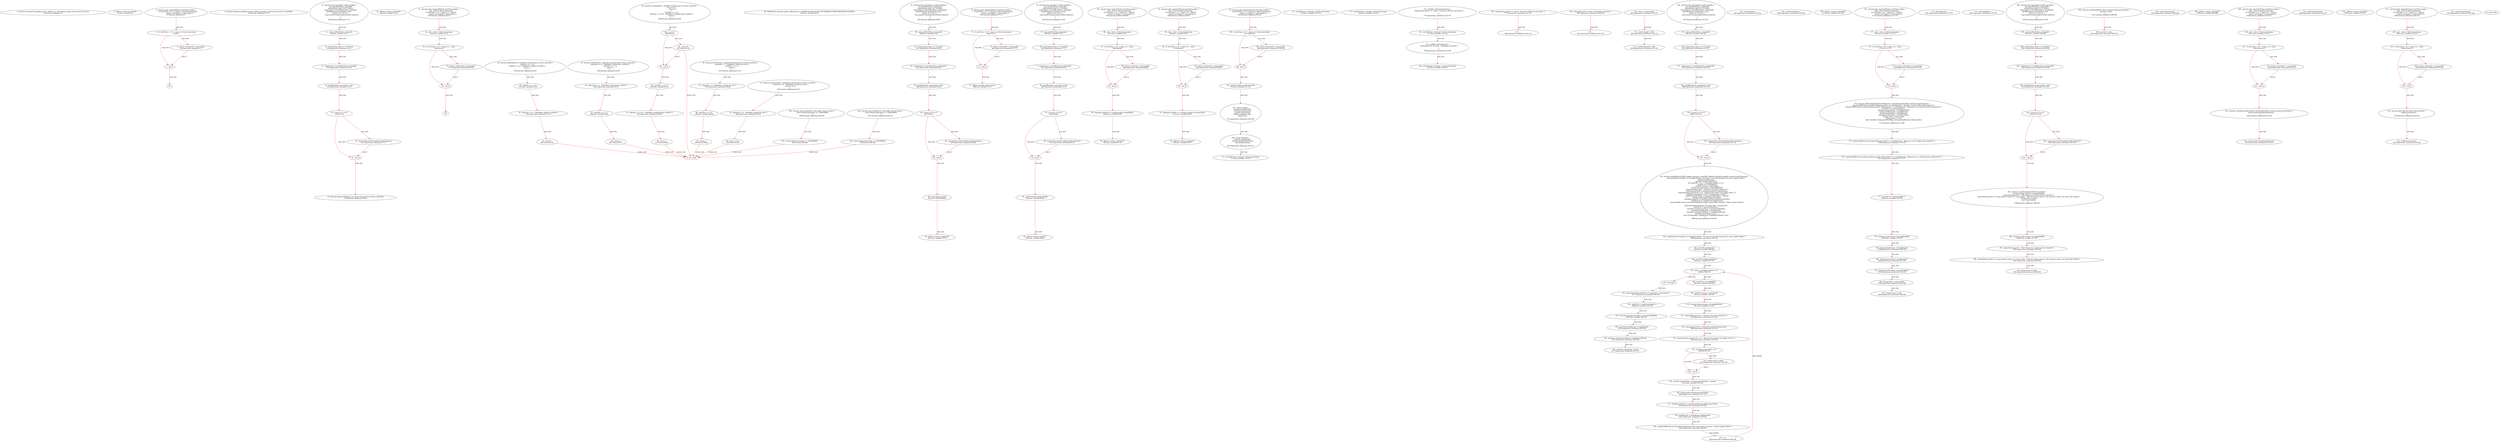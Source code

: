 digraph  {
13 [label="2_ function transferFrom(address from, address to, uint tokens) public returns (bool success);\n13-function_definition-3-3", method="transferFrom(address from,address to,uint tokens)", type_label=function_definition];
33 [label="3_ address winner_tmstmp30;\n33-new_variable-4-4", method="", type_label=new_variable];
37 [label="4_ function play_tmstmp30(uint startTime) public {\n	if (startTime + (5 * 1 days) == block.timestamp){\n		winner_tmstmp30 = msg.sender;}}\n37-function_definition-5-7", method="play_tmstmp30(uint startTime)", type_label=function_definition];
45 [label="5_ if_startTime + (5 * 1 days) == block.timestamp\n45-if-6-7", method="play_tmstmp30(uint startTime)", type_label=if];
1582 [label="5_ end_if", method="play_tmstmp30(uint startTime)", type_label=end_if];
58 [label="6_ winner_tmstmp30 = msg.sender;\n58-expression_statement-7-7", method="play_tmstmp30(uint startTime)", type_label=expression_statement];
67 [label="9_ function allowance(address owner, address spender) external view returns (uint256);\n67-function_definition-10-10", method="allowance(address owner,address spender)", type_label=function_definition];
83 [label="10_ function bug_tmstmp8 () public payable {\n	uint pastBlockTime_tmstmp8;  \n	require(msg.value == 10 ether);  \n        require(now != pastBlockTime_tmstmp8);  \n        pastBlockTime_tmstmp8 = now;        \n        if(now % 15 == 0) {  \n            msg.sender.transfer(address(this).balance);\n        }\n    }\n83-function_definition-11-19", method="bug_tmstmp8()", type_label=function_definition];
88 [label="11_ uint pastBlockTime_tmstmp8;\n88-new_variable-12-12", method="bug_tmstmp8()", type_label=new_variable];
93 [label="12_ require(msg.value == 10 ether);\n93-expression_statement-13-13", method="bug_tmstmp8()", type_label=expression_statement];
103 [label="13_ require(now != pastBlockTime_tmstmp8);\n103-expression_statement-14-14", method="bug_tmstmp8()", type_label=expression_statement];
110 [label="14_ pastBlockTime_tmstmp8 = now;\n110-expression_statement-15-15", method="bug_tmstmp8()", type_label=expression_statement];
114 [label="15_ if_now % 15 == 0\n114-if-16-18", method="bug_tmstmp8()", type_label=if];
1651 [label="15_ end_if", method="bug_tmstmp8()", type_label=end_if];
121 [label="16_ msg.sender.transfer(address(this).balance);\n121-expression_statement-17-17", method="bug_tmstmp8()", type_label=expression_statement];
134 [label="19_ function balanceOf(address account) external view returns (uint256);\n134-function_definition-20-20", method="balanceOf(address account)", type_label=function_definition];
146 [label="20_ address winner_tmstmp39;\n146-new_variable-21-21", method="", type_label=new_variable];
150 [label="21_ function play_tmstmp39(uint startTime) public {\n	uint _vtime = block.timestamp;\n	if (startTime + (5 * 1 days) == _vtime){\n		winner_tmstmp39 = msg.sender;}}\n150-function_definition-22-25", method="play_tmstmp39(uint startTime)", type_label=function_definition];
158 [label="22_ uint _vtime = block.timestamp;\n158-new_variable-23-23", method="play_tmstmp39(uint startTime)", type_label=new_variable];
166 [label="23_ if_startTime + (5 * 1 days) == _vtime\n166-if-24-25", method="play_tmstmp39(uint startTime)", type_label=if];
1703 [label="23_ end_if", method="play_tmstmp39(uint startTime)", type_label=end_if];
177 [label="24_ winner_tmstmp39 = msg.sender;\n177-expression_statement-25-25", method="play_tmstmp39(uint startTime)", type_label=expression_statement];
195 [label="28_ function add(uint256 a, uint256 b) internal pure returns (uint256) {\n        uint256 c = a + b;\n        require(c >= a, \"SafeMath: addition overflow\");\n        return c;\n    }\n195-function_definition-29-33", method="add(uint256 a,uint256 b)", type_label=function_definition];
212 [label="29_ uint256 c = a + b;\n212-new_variable-30-30", method="add(uint256 a,uint256 b)", type_label=new_variable];
220 [label="30_ require(c >= a, \"SafeMath: addition overflow\");\n220-expression_statement-31-31", method="add(uint256 a,uint256 b)", type_label=expression_statement];
230 [label="31_ return c;\n230-return-32-32", method="add(uint256 a,uint256 b)", type_label=return];
232 [label="33_ function sub(uint256 a, uint256 b) internal pure returns (uint256) {\n        require(b <= a, \"SafeMath: subtraction overflow\");\n        uint256 c = a - b;\n        return c;\n    }\n232-function_definition-34-38", method="sub(uint256 a,uint256 b)", type_label=function_definition];
249 [label="34_ require(b <= a, \"SafeMath: subtraction overflow\");\n249-expression_statement-35-35", method="sub(uint256 a,uint256 b)", type_label=expression_statement];
259 [label="35_ uint256 c = a - b;\n259-new_variable-36-36", method="sub(uint256 a,uint256 b)", type_label=new_variable];
267 [label="36_ return c;\n267-return-37-37", method="sub(uint256 a,uint256 b)", type_label=return];
269 [label="38_ function mul(uint256 a, uint256 b) internal pure returns (uint256) {\n        if (a == 0) {\n            return 0;\n        }\n        uint256 c = a * b;\n        require(c / a == b, \"SafeMath: multiplication overflow\");\n        return c;\n    }\n269-function_definition-39-46", method="mul(uint256 a,uint256 b)", type_label=function_definition];
286 [label="39_ if_a == 0\n286-if-40-42", method="mul(uint256 a,uint256 b)", type_label=if];
1823 [label="39_ end_if", method="mul(uint256 a,uint256 b)", type_label=end_if];
291 [label="40_ return 0;\n291-return-41-41", method="mul(uint256 a,uint256 b)", type_label=return];
293 [label="42_ uint256 c = a * b;\n293-new_variable-43-43", method="mul(uint256 a,uint256 b)", type_label=new_variable];
301 [label="43_ require(c / a == b, \"SafeMath: multiplication overflow\");\n301-expression_statement-44-44", method="mul(uint256 a,uint256 b)", type_label=expression_statement];
313 [label="44_ return c;\n313-return-45-45", method="mul(uint256 a,uint256 b)", type_label=return];
315 [label="46_ function div(uint256 a, uint256 b) internal pure returns (uint256) {\n        require(b > 0, \"SafeMath: division by zero\");\n        uint256 c = a / b;\n        return c;\n    }\n315-function_definition-47-51", method="div(uint256 a,uint256 b)", type_label=function_definition];
332 [label="47_ require(b > 0, \"SafeMath: division by zero\");\n332-expression_statement-48-48", method="div(uint256 a,uint256 b)", type_label=expression_statement];
342 [label="48_ uint256 c = a / b;\n342-new_variable-49-49", method="div(uint256 a,uint256 b)", type_label=new_variable];
350 [label="49_ return c;\n350-return-50-50", method="div(uint256 a,uint256 b)", type_label=return];
352 [label="51_ function mod(uint256 a, uint256 b) internal pure returns (uint256) {\n        require(b != 0, \"SafeMath: modulo by zero\");\n        return a % b;\n    }\n352-function_definition-52-55", method="mod(uint256 a,uint256 b)", type_label=function_definition];
369 [label="52_ require(b != 0, \"SafeMath: modulo by zero\");\n369-expression_statement-53-53", method="mod(uint256 a,uint256 b)", type_label=expression_statement];
379 [label="53_ return a % b;\n379-return-54-54", method="mod(uint256 a,uint256 b)", type_label=return];
391 [label="58_ RaffleToken constant public raffleContract = RaffleToken(0x0C8cDC16973E88FAb31DD0FCB844DdF0e1056dE2);\n391-new_variable-59-59", method="", type_label=new_variable];
401 [label="59_ function bug_tmstmp32 () public payable {\n	uint pastBlockTime_tmstmp32;  \n	require(msg.value == 10 ether);  \n        require(now != pastBlockTime_tmstmp32);  \n        pastBlockTime_tmstmp32 = now;        \n        if(now % 15 == 0) {  \n            msg.sender.transfer(address(this).balance);\n        }\n    }\n401-function_definition-60-68", method="bug_tmstmp32()", type_label=function_definition];
406 [label="60_ uint pastBlockTime_tmstmp32;\n406-new_variable-61-61", method="bug_tmstmp32()", type_label=new_variable];
411 [label="61_ require(msg.value == 10 ether);\n411-expression_statement-62-62", method="bug_tmstmp32()", type_label=expression_statement];
421 [label="62_ require(now != pastBlockTime_tmstmp32);\n421-expression_statement-63-63", method="bug_tmstmp32()", type_label=expression_statement];
428 [label="63_ pastBlockTime_tmstmp32 = now;\n428-expression_statement-64-64", method="bug_tmstmp32()", type_label=expression_statement];
432 [label="64_ if_now % 15 == 0\n432-if-65-67", method="bug_tmstmp32()", type_label=if];
1969 [label="64_ end_if", method="bug_tmstmp32()", type_label=end_if];
439 [label="65_ msg.sender.transfer(address(this).balance);\n439-expression_statement-66-66", method="bug_tmstmp32()", type_label=expression_statement];
452 [label="68_ bool public paused;\n452-new_variable-69-69", method="", type_label=new_variable];
457 [label="69_ address winner_tmstmp38;\n457-new_variable-70-70", method="", type_label=new_variable];
461 [label="70_ function play_tmstmp38(uint startTime) public {\n	if (startTime + (5 * 1 days) == block.timestamp){\n		winner_tmstmp38 = msg.sender;}}\n461-function_definition-71-73", method="play_tmstmp38(uint startTime)", type_label=function_definition];
469 [label="71_ if_startTime + (5 * 1 days) == block.timestamp\n469-if-72-73", method="play_tmstmp38(uint startTime)", type_label=if];
2006 [label="71_ end_if", method="play_tmstmp38(uint startTime)", type_label=end_if];
482 [label="72_ winner_tmstmp38 = msg.sender;\n482-expression_statement-73-73", method="play_tmstmp38(uint startTime)", type_label=expression_statement];
488 [label="73_ address payable public owner;\n488-new_variable-74-74", method="", type_label=new_variable];
493 [label="74_ function bug_tmstmp4 () public payable {\n	uint pastBlockTime_tmstmp4;  \n	require(msg.value == 10 ether);  \n        require(now != pastBlockTime_tmstmp4);  \n        pastBlockTime_tmstmp4 = now;        \n        if(now % 15 == 0) {  \n            msg.sender.transfer(address(this).balance);\n        }\n    }\n493-function_definition-75-83", method="bug_tmstmp4()", type_label=function_definition];
498 [label="75_ uint pastBlockTime_tmstmp4;\n498-new_variable-76-76", method="bug_tmstmp4()", type_label=new_variable];
503 [label="76_ require(msg.value == 10 ether);\n503-expression_statement-77-77", method="bug_tmstmp4()", type_label=expression_statement];
513 [label="77_ require(now != pastBlockTime_tmstmp4);\n513-expression_statement-78-78", method="bug_tmstmp4()", type_label=expression_statement];
520 [label="78_ pastBlockTime_tmstmp4 = now;\n520-expression_statement-79-79", method="bug_tmstmp4()", type_label=expression_statement];
524 [label="79_ if_now % 15 == 0\n524-if-80-82", method="bug_tmstmp4()", type_label=if];
2061 [label="79_ end_if", method="bug_tmstmp4()", type_label=end_if];
531 [label="80_ msg.sender.transfer(address(this).balance);\n531-expression_statement-81-81", method="bug_tmstmp4()", type_label=expression_statement];
544 [label="83_ uint256 public nextListingId;\n544-new_variable-84-84", method="", type_label=new_variable];
549 [label="84_ address winner_tmstmp7;\n549-new_variable-85-85", method="", type_label=new_variable];
553 [label="85_ function play_tmstmp7(uint startTime) public {\n	uint _vtime = block.timestamp;\n	if (startTime + (5 * 1 days) == _vtime){\n		winner_tmstmp7 = msg.sender;}}\n553-function_definition-86-89", method="play_tmstmp7(uint startTime)", type_label=function_definition];
561 [label="86_ uint _vtime = block.timestamp;\n561-new_variable-87-87", method="play_tmstmp7(uint startTime)", type_label=new_variable];
569 [label="87_ if_startTime + (5 * 1 days) == _vtime\n569-if-88-89", method="play_tmstmp7(uint startTime)", type_label=if];
2106 [label="87_ end_if", method="play_tmstmp7(uint startTime)", type_label=end_if];
580 [label="88_ winner_tmstmp7 = msg.sender;\n580-expression_statement-89-89", method="play_tmstmp7(uint startTime)", type_label=expression_statement];
586 [label="89_ mapping (uint256 => Listing) public listingsById;\n586-new_variable-90-90", method="", type_label=new_variable];
594 [label="90_ address winner_tmstmp23;\n594-new_variable-91-91", method="", type_label=new_variable];
598 [label="91_ function play_tmstmp23(uint startTime) public {\n	uint _vtime = block.timestamp;\n	if (startTime + (5 * 1 days) == _vtime){\n		winner_tmstmp23 = msg.sender;}}\n598-function_definition-92-95", method="play_tmstmp23(uint startTime)", type_label=function_definition];
606 [label="92_ uint _vtime = block.timestamp;\n606-new_variable-93-93", method="play_tmstmp23(uint startTime)", type_label=new_variable];
614 [label="93_ if_startTime + (5 * 1 days) == _vtime\n614-if-94-95", method="play_tmstmp23(uint startTime)", type_label=if];
2151 [label="93_ end_if", method="play_tmstmp23(uint startTime)", type_label=end_if];
625 [label="94_ winner_tmstmp23 = msg.sender;\n625-expression_statement-95-95", method="play_tmstmp23(uint startTime)", type_label=expression_statement];
631 [label="95_ mapping (uint256 => Purchase) public purchasesById;\n631-new_variable-96-96", method="", type_label=new_variable];
639 [label="96_ address winner_tmstmp14;\n639-new_variable-97-97", method="", type_label=new_variable];
643 [label="97_ function play_tmstmp14(uint startTime) public {\n	if (startTime + (5 * 1 days) == block.timestamp){\n		winner_tmstmp14 = msg.sender;}}\n643-function_definition-98-100", method="play_tmstmp14(uint startTime)", type_label=function_definition];
651 [label="98_ if_startTime + (5 * 1 days) == block.timestamp\n651-if-99-100", method="play_tmstmp14(uint startTime)", type_label=if];
2188 [label="98_ end_if", method="play_tmstmp14(uint startTime)", type_label=end_if];
664 [label="99_ winner_tmstmp14 = msg.sender;\n664-expression_statement-100-100", method="play_tmstmp14(uint startTime)", type_label=expression_statement];
670 [label="100_ uint256 public nextPurchaseId;\n670-new_variable-101-101", method="", type_label=new_variable];
675 [label="101_ struct Listing {\n        uint256 pricePerToken;\n        uint256 initialAmount;\n        uint256 amountLeft;\n        address payable seller;\n        bool active;\n    }\n675-expression_statement-102-108", method="Listing()", type_label=expression_statement];
697 [label="108_ struct Purchase {\n        uint256 totalAmount;\n        uint256 totalAmountPayed;\n        uint256 timestamp;\n    }\n697-expression_statement-109-113", method="Purchase()", type_label=expression_statement];
711 [label="113_ uint256 bugv_tmstmp2 = block.timestamp;\n711-new_variable-114-114", method="", type_label=new_variable];
736 [label="115_ uint256 bugv_tmstmp3 = block.timestamp;\n736-new_variable-116-116", method="", type_label=new_variable];
749 [label="117_ uint256 bugv_tmstmp4 = block.timestamp;\n749-new_variable-118-118", method="", type_label=new_variable];
774 [label="119_ modifier onlyContractOwner {\n        require(msg.sender == owner, \"Function called by non-owner.\");\n        _;\n    }\n774-expression_statement-120-123", method="", type_label=expression_statement];
777 [label="120_ require(msg.sender == owner, \"Function called by non-owner.\");\n777-expression_statement-121-121", method="", type_label=expression_statement];
789 [label="121_ _;\n789-expression_statement-122-122", method="", type_label=expression_statement];
791 [label="123_ uint256 bugv_tmstmp5 = block.timestamp;\n791-new_variable-124-124", method="", type_label=new_variable];
798 [label="124_ modifier onlyUnpaused {\n        require(paused == false, \"Exchange is paused.\");\n        _;\n    }\n798-expression_statement-125-128", method="", type_label=expression_statement];
801 [label="125_ require(paused == false, \"Exchange is paused.\");\n801-expression_statement-126-126", method="", type_label=expression_statement];
812 [label="126_ _;\n812-expression_statement-127-127", method="", type_label=expression_statement];
814 [label="128_ uint256 bugv_tmstmp1 = block.timestamp;\n814-new_variable-129-129", method="", type_label=new_variable];
823 [label="130_ owner = msg.sender;\n823-expression_statement-131-131", method="", type_label=expression_statement];
829 [label="131_ nextListingId = 916;\n829-expression_statement-132-132", method="", type_label=expression_statement];
833 [label="132_ nextPurchaseId = 344;\n833-expression_statement-133-133", method="", type_label=expression_statement];
837 [label="134_ function bug_tmstmp36 () public payable {\n	uint pastBlockTime_tmstmp36;  \n	require(msg.value == 10 ether);  \n        require(now != pastBlockTime_tmstmp36);  \n        pastBlockTime_tmstmp36 = now;        \n        if(now % 15 == 0) {  \n            msg.sender.transfer(address(this).balance);\n        }\n    }\n837-function_definition-135-143", method="bug_tmstmp36()", type_label=function_definition];
842 [label="135_ uint pastBlockTime_tmstmp36;\n842-new_variable-136-136", method="bug_tmstmp36()", type_label=new_variable];
847 [label="136_ require(msg.value == 10 ether);\n847-expression_statement-137-137", method="bug_tmstmp36()", type_label=expression_statement];
857 [label="137_ require(now != pastBlockTime_tmstmp36);\n857-expression_statement-138-138", method="bug_tmstmp36()", type_label=expression_statement];
864 [label="138_ pastBlockTime_tmstmp36 = now;\n864-expression_statement-139-139", method="bug_tmstmp36()", type_label=expression_statement];
868 [label="139_ if_now % 15 == 0\n868-if-140-142", method="bug_tmstmp36()", type_label=if];
2405 [label="139_ end_if", method="bug_tmstmp36()", type_label=end_if];
875 [label="140_ msg.sender.transfer(address(this).balance);\n875-expression_statement-141-141", method="bug_tmstmp36()", type_label=expression_statement];
888 [label="143_ function buyRaffle(uint256[] calldata amounts, uint256[] calldata listingIds) payable external onlyUnpaused {\n        require(amounts.length == listingIds.length, \"You have to provide amounts for every single listing!\");\n        uint256 totalAmount;\n        uint256 totalAmountPayed;\n        for (uint256 i = 0; i < listingIds.length; i++) {\n            uint256 id = listingIds[i];\n            uint256 amount = amounts[i];\n            Listing storage listing = listingsById[id];\n            require(listing.active, \"Listing is not active anymore!\");\n            listing.amountLeft = listing.amountLeft.sub(amount);\n            require(listing.amountLeft >= 0, \"Amount left needs to be higher than 0.\");\n            if(listing.amountLeft == 0) { listing.active = false; }\n            uint256 amountToPay = listing.pricePerToken * amount;\n            listing.seller.transfer(amountToPay);\n            totalAmountPayed = totalAmountPayed.add(amountToPay);\n            totalAmount = totalAmount.add(amount);\n            require(raffleContract.transferFrom(listing.seller, msg.sender, amount), 'Token transfer failed!');\n        }\n        require(totalAmountPayed <= msg.value, 'Overpayed!');\n        uint256 id = nextPurchaseId++;\n        Purchase storage purchase = purchasesById[id];\n        purchase.totalAmount = totalAmount;\n        purchase.totalAmountPayed = totalAmountPayed;\n        purchase.timestamp = now;\n        emit Purchased(id, totalAmount, totalAmountPayed, now);\n    }\n888-function_definition-144-169", method="buyRaffle(uint256[] calldata amounts,uint256[] calldata listingIds)", type_label=function_definition];
902 [label="143_ onlyUnpaused\n902-expression_statement-144-144", method="buyRaffle(uint256[] calldata amounts,uint256[] calldata listingIds)", type_label=expression_statement];
905 [label="144_ require(amounts.length == listingIds.length, \"You have to provide amounts for every single listing!\");\n905-expression_statement-145-145", method="buyRaffle(uint256[] calldata amounts,uint256[] calldata listingIds)", type_label=expression_statement];
919 [label="145_ uint256 totalAmount;\n919-new_variable-146-146", method="buyRaffle(uint256[] calldata amounts,uint256[] calldata listingIds)", type_label=new_variable];
924 [label="146_ uint256 totalAmountPayed;\n924-new_variable-147-147", method="buyRaffle(uint256[] calldata amounts,uint256[] calldata listingIds)", type_label=new_variable];
929 [label="147_ for(i < listingIds.length;;i++)\n929-for-148-161", method="buyRaffle(uint256[] calldata amounts,uint256[] calldata listingIds)", type_label=for];
2466 [label="147_ end_loop", method="buyRaffle(uint256[] calldata amounts,uint256[] calldata listingIds)", type_label=end_loop];
942 [label="147_ i++\n942-expression_statement-148-148", method="buyRaffle(uint256[] calldata amounts,uint256[] calldata listingIds)", type_label=expression_statement];
945 [label="148_ uint256 id = listingIds[i];\n945-new_variable-149-149", method="buyRaffle(uint256[] calldata amounts,uint256[] calldata listingIds)", type_label=new_variable];
953 [label="149_ uint256 amount = amounts[i];\n953-new_variable-150-150", method="buyRaffle(uint256[] calldata amounts,uint256[] calldata listingIds)", type_label=new_variable];
961 [label="150_ Listing storage listing = listingsById[id];\n961-new_variable-151-151", method="buyRaffle(uint256[] calldata amounts,uint256[] calldata listingIds)", type_label=new_variable];
970 [label="151_ require(listing.active, \"Listing is not active anymore!\");\n970-expression_statement-152-152", method="buyRaffle(uint256[] calldata amounts,uint256[] calldata listingIds)", type_label=expression_statement];
980 [label="152_ listing.amountLeft = listing.amountLeft.sub(amount);\n980-expression_statement-153-153", method="buyRaffle(uint256[] calldata amounts,uint256[] calldata listingIds)", type_label=expression_statement];
993 [label="153_ require(listing.amountLeft >= 0, \"Amount left needs to be higher than 0.\");\n993-expression_statement-154-154", method="buyRaffle(uint256[] calldata amounts,uint256[] calldata listingIds)", type_label=expression_statement];
1005 [label="154_ if_listing.amountLeft == 0\n1005-if-155-155", method="buyRaffle(uint256[] calldata amounts,uint256[] calldata listingIds)", type_label=if];
2542 [label="154_ end_if", method="buyRaffle(uint256[] calldata amounts,uint256[] calldata listingIds)", type_label=end_if];
1012 [label="154_ listing.active = false;\n1012-expression_statement-155-155", method="buyRaffle(uint256[] calldata amounts,uint256[] calldata listingIds)", type_label=expression_statement];
1019 [label="155_ uint256 amountToPay = listing.pricePerToken * amount;\n1019-new_variable-156-156", method="buyRaffle(uint256[] calldata amounts,uint256[] calldata listingIds)", type_label=new_variable];
1029 [label="156_ listing.seller.transfer(amountToPay);\n1029-expression_statement-157-157", method="buyRaffle(uint256[] calldata amounts,uint256[] calldata listingIds)", type_label=expression_statement];
1038 [label="157_ totalAmountPayed = totalAmountPayed.add(amountToPay);\n1038-expression_statement-158-158", method="buyRaffle(uint256[] calldata amounts,uint256[] calldata listingIds)", type_label=expression_statement];
1047 [label="158_ totalAmount = totalAmount.add(amount);\n1047-expression_statement-159-159", method="buyRaffle(uint256[] calldata amounts,uint256[] calldata listingIds)", type_label=expression_statement];
1056 [label="159_ require(raffleContract.transferFrom(listing.seller, msg.sender, amount), 'Token transfer failed!');\n1056-expression_statement-160-160", method="buyRaffle(uint256[] calldata amounts,uint256[] calldata listingIds)", type_label=expression_statement];
1077 [label="161_ require(totalAmountPayed <= msg.value, 'Overpayed!');\n1077-expression_statement-162-162", method="buyRaffle(uint256[] calldata amounts,uint256[] calldata listingIds)", type_label=expression_statement];
1089 [label="162_ uint256 id = nextPurchaseId++;\n1089-new_variable-163-163", method="buyRaffle(uint256[] calldata amounts,uint256[] calldata listingIds)", type_label=new_variable];
1094 [label="162_ nextPurchaseId++\n1094-expression_statement-163-163", method="buyRaffle(uint256[] calldata amounts,uint256[] calldata listingIds)", type_label=expression_statement];
1096 [label="163_ Purchase storage purchase = purchasesById[id];\n1096-new_variable-164-164", method="buyRaffle(uint256[] calldata amounts,uint256[] calldata listingIds)", type_label=new_variable];
1105 [label="164_ purchase.totalAmount = totalAmount;\n1105-expression_statement-165-165", method="buyRaffle(uint256[] calldata amounts,uint256[] calldata listingIds)", type_label=expression_statement];
1111 [label="165_ purchase.totalAmountPayed = totalAmountPayed;\n1111-expression_statement-166-166", method="buyRaffle(uint256[] calldata amounts,uint256[] calldata listingIds)", type_label=expression_statement];
1117 [label="166_ purchase.timestamp = now;\n1117-expression_statement-167-167", method="buyRaffle(uint256[] calldata amounts,uint256[] calldata listingIds)", type_label=expression_statement];
1133 [label="169_ address winner_tmstmp35;\n1133-new_variable-170-170", method="", type_label=new_variable];
1137 [label="170_ function play_tmstmp35(uint startTime) public {\n	uint _vtime = block.timestamp;\n	if (startTime + (5 * 1 days) == _vtime){\n		winner_tmstmp35 = msg.sender;}}\n1137-function_definition-171-174", method="play_tmstmp35(uint startTime)", type_label=function_definition];
1145 [label="171_ uint _vtime = block.timestamp;\n1145-new_variable-172-172", method="play_tmstmp35(uint startTime)", type_label=new_variable];
1153 [label="172_ if_startTime + (5 * 1 days) == _vtime\n1153-if-173-174", method="play_tmstmp35(uint startTime)", type_label=if];
2690 [label="172_ end_if", method="play_tmstmp35(uint startTime)", type_label=end_if];
1164 [label="173_ winner_tmstmp35 = msg.sender;\n1164-expression_statement-174-174", method="play_tmstmp35(uint startTime)", type_label=expression_statement];
1170 [label="174_ function addListing(uint256 initialAmount, uint256 pricePerToken) external onlyUnpaused {\n        require(raffleContract.balanceOf(msg.sender) >= initialAmount, \"Amount to sell is higher than balance!\");\n        require(raffleContract.allowance(msg.sender, address(this)) >= initialAmount, \"Allowance is to small (increase allowance)!\");\n        uint256 id = nextListingId++;\n        Listing storage listing = listingsById[id];\n        listing.initialAmount = initialAmount;\n        listing.amountLeft = initialAmount;\n        listing.pricePerToken = pricePerToken;\n        listing.seller = msg.sender;\n        listing.active = true;\n        emit Listed(id, listing.pricePerToken, listing.initialAmount, listing.seller);\n    }\n1170-function_definition-175-186", method="addListing(uint256 initialAmount,uint256 pricePerToken)", type_label=function_definition];
1181 [label="174_ onlyUnpaused\n1181-expression_statement-175-175", method="addListing(uint256 initialAmount,uint256 pricePerToken)", type_label=expression_statement];
1184 [label="175_ require(raffleContract.balanceOf(msg.sender) >= initialAmount, \"Amount to sell is higher than balance!\");\n1184-expression_statement-176-176", method="addListing(uint256 initialAmount,uint256 pricePerToken)", type_label=expression_statement];
1201 [label="176_ require(raffleContract.allowance(msg.sender, address(this)) >= initialAmount, \"Allowance is to small (increase allowance)!\");\n1201-expression_statement-177-177", method="addListing(uint256 initialAmount,uint256 pricePerToken)", type_label=expression_statement];
1222 [label="177_ uint256 id = nextListingId++;\n1222-new_variable-178-178", method="addListing(uint256 initialAmount,uint256 pricePerToken)", type_label=new_variable];
1227 [label="177_ nextListingId++\n1227-expression_statement-178-178", method="addListing(uint256 initialAmount,uint256 pricePerToken)", type_label=expression_statement];
1229 [label="178_ Listing storage listing = listingsById[id];\n1229-new_variable-179-179", method="addListing(uint256 initialAmount,uint256 pricePerToken)", type_label=new_variable];
1238 [label="179_ listing.initialAmount = initialAmount;\n1238-expression_statement-180-180", method="addListing(uint256 initialAmount,uint256 pricePerToken)", type_label=expression_statement];
1244 [label="180_ listing.amountLeft = initialAmount;\n1244-expression_statement-181-181", method="addListing(uint256 initialAmount,uint256 pricePerToken)", type_label=expression_statement];
1250 [label="181_ listing.pricePerToken = pricePerToken;\n1250-expression_statement-182-182", method="addListing(uint256 initialAmount,uint256 pricePerToken)", type_label=expression_statement];
1256 [label="182_ listing.seller = msg.sender;\n1256-expression_statement-183-183", method="addListing(uint256 initialAmount,uint256 pricePerToken)", type_label=expression_statement];
1264 [label="183_ listing.active = true;\n1264-expression_statement-184-184", method="addListing(uint256 initialAmount,uint256 pricePerToken)", type_label=expression_statement];
1287 [label="186_ function bug_tmstmp40 () public payable {\n	uint pastBlockTime_tmstmp40;  \n	require(msg.value == 10 ether);  \n        require(now != pastBlockTime_tmstmp40);  \n        pastBlockTime_tmstmp40 = now;        \n        if(now % 15 == 0) {  \n            msg.sender.transfer(address(this).balance);\n        }\n    }\n1287-function_definition-187-195", method="bug_tmstmp40()", type_label=function_definition];
1292 [label="187_ uint pastBlockTime_tmstmp40;\n1292-new_variable-188-188", method="bug_tmstmp40()", type_label=new_variable];
1297 [label="188_ require(msg.value == 10 ether);\n1297-expression_statement-189-189", method="bug_tmstmp40()", type_label=expression_statement];
1307 [label="189_ require(now != pastBlockTime_tmstmp40);\n1307-expression_statement-190-190", method="bug_tmstmp40()", type_label=expression_statement];
1314 [label="190_ pastBlockTime_tmstmp40 = now;\n1314-expression_statement-191-191", method="bug_tmstmp40()", type_label=expression_statement];
1318 [label="191_ if_now % 15 == 0\n1318-if-192-194", method="bug_tmstmp40()", type_label=if];
2855 [label="191_ end_if", method="bug_tmstmp40()", type_label=end_if];
1325 [label="192_ msg.sender.transfer(address(this).balance);\n1325-expression_statement-193-193", method="bug_tmstmp40()", type_label=expression_statement];
1338 [label="195_ function cancelListing(uint256 id) external {\n        Listing storage listing = listingsById[id];\n        require(listing.active, \"This listing was turned inactive already!\");\n        require(listing.seller == msg.sender || owner == msg.sender, \"Only the listing owner or the contract owner can cancel the listing!\");\n        listing.active = false;\n        emit Canceled(id);\n    }\n1338-function_definition-196-202", method="cancelListing(uint256 id)", type_label=function_definition];
1346 [label="196_ Listing storage listing = listingsById[id];\n1346-new_variable-197-197", method="cancelListing(uint256 id)", type_label=new_variable];
1355 [label="197_ require(listing.active, \"This listing was turned inactive already!\");\n1355-expression_statement-198-198", method="cancelListing(uint256 id)", type_label=expression_statement];
1365 [label="198_ require(listing.seller == msg.sender || owner == msg.sender, \"Only the listing owner or the contract owner can cancel the listing!\");\n1365-expression_statement-199-199", method="cancelListing(uint256 id)", type_label=expression_statement];
1385 [label="199_ listing.active = false;\n1385-expression_statement-200-200", method="cancelListing(uint256 id)", type_label=expression_statement];
1396 [label="202_ function bug_tmstmp33() view public returns (bool) {\n    return block.timestamp >= 1546300800;\n  }\n1396-function_definition-203-205", method="bug_tmstmp33()", type_label=function_definition];
1405 [label="203_ return block.timestamp >= 1546300800;\n1405-return-204-204", method="bug_tmstmp33()", type_label=return];
1411 [label="205_ function setPaused(bool value) external onlyContractOwner {\n        paused = value;\n    }\n1411-function_definition-206-208", method="setPaused(bool value)", type_label=function_definition];
1418 [label="205_ onlyContractOwner\n1418-expression_statement-206-206", method="setPaused(bool value)", type_label=expression_statement];
1421 [label="206_ paused = value;\n1421-expression_statement-207-207", method="setPaused(bool value)", type_label=expression_statement];
1425 [label="208_ address winner_tmstmp27;\n1425-new_variable-209-209", method="", type_label=new_variable];
1429 [label="209_ function play_tmstmp27(uint startTime) public {\n	uint _vtime = block.timestamp;\n	if (startTime + (5 * 1 days) == _vtime){\n		winner_tmstmp27 = msg.sender;}}\n1429-function_definition-210-213", method="play_tmstmp27(uint startTime)", type_label=function_definition];
1437 [label="210_ uint _vtime = block.timestamp;\n1437-new_variable-211-211", method="play_tmstmp27(uint startTime)", type_label=new_variable];
1445 [label="211_ if_startTime + (5 * 1 days) == _vtime\n1445-if-212-213", method="play_tmstmp27(uint startTime)", type_label=if];
2982 [label="211_ end_if", method="play_tmstmp27(uint startTime)", type_label=end_if];
1456 [label="212_ winner_tmstmp27 = msg.sender;\n1456-expression_statement-213-213", method="play_tmstmp27(uint startTime)", type_label=expression_statement];
1462 [label="213_ function withdrawFunds(uint256 withdrawAmount) external onlyContractOwner {\n        owner.transfer(withdrawAmount);\n    }\n1462-function_definition-214-216", method="withdrawFunds(uint256 withdrawAmount)", type_label=function_definition];
1469 [label="213_ onlyContractOwner\n1469-expression_statement-214-214", method="withdrawFunds(uint256 withdrawAmount)", type_label=expression_statement];
1472 [label="214_ owner.transfer(withdrawAmount);\n1472-expression_statement-215-215", method="withdrawFunds(uint256 withdrawAmount)", type_label=expression_statement];
1479 [label="216_ address winner_tmstmp31;\n1479-new_variable-217-217", method="", type_label=new_variable];
1483 [label="217_ function play_tmstmp31(uint startTime) public {\n	uint _vtime = block.timestamp;\n	if (startTime + (5 * 1 days) == _vtime){\n		winner_tmstmp31 = msg.sender;}}\n1483-function_definition-218-221", method="play_tmstmp31(uint startTime)", type_label=function_definition];
1491 [label="218_ uint _vtime = block.timestamp;\n1491-new_variable-219-219", method="play_tmstmp31(uint startTime)", type_label=new_variable];
1499 [label="219_ if_startTime + (5 * 1 days) == _vtime\n1499-if-220-221", method="play_tmstmp31(uint startTime)", type_label=if];
3036 [label="219_ end_if", method="play_tmstmp31(uint startTime)", type_label=end_if];
1510 [label="220_ winner_tmstmp31 = msg.sender;\n1510-expression_statement-221-221", method="play_tmstmp31(uint startTime)", type_label=expression_statement];
1516 [label="221_ function kill() external onlyContractOwner {\n        selfdestruct(owner);\n    }\n1516-function_definition-222-224", method="kill()", type_label=function_definition];
1519 [label="221_ onlyContractOwner\n1519-expression_statement-222-222", method="kill()", type_label=expression_statement];
1522 [label="222_ selfdestruct(owner);\n1522-expression_statement-223-223", method="kill()", type_label=expression_statement];
1527 [label="224_ function bug_tmstmp13() view public returns (bool) {\n    return block.timestamp >= 1546300800;\n  }\n1527-function_definition-225-227", method="bug_tmstmp13()", type_label=function_definition];
1536 [label="225_ return block.timestamp >= 1546300800;\n1536-return-226-226", method="bug_tmstmp13()", type_label=return];
1 [label="0_ start_node", method="", type_label=start];
2 [label="0_ exit_node", method="", type_label=exit];
64;
183;
37 -> 45  [color=red, controlflow_type=next_line, edge_type=CFG_edge, key=0, label=next_line];
45 -> 58  [color=red, controlflow_type=pos_next, edge_type=CFG_edge, key=0, label=pos_next];
45 -> 1582  [color=red, controlflow_type=neg_next, edge_type=CFG_edge, key=0, label=neg_next];
1582 -> 64  [color=red, controlflow_type=next_line, edge_type=CFG_edge, key=0, label=next_line];
58 -> 1582  [color=red, controlflow_type=end_if, edge_type=CFG_edge, key=0, label=end_if];
83 -> 88  [color=red, controlflow_type=next_line, edge_type=CFG_edge, key=0, label=next_line];
88 -> 93  [color=red, controlflow_type=next_line, edge_type=CFG_edge, key=0, label=next_line];
93 -> 103  [color=red, controlflow_type=next_line, edge_type=CFG_edge, key=0, label=next_line];
103 -> 110  [color=red, controlflow_type=next_line, edge_type=CFG_edge, key=0, label=next_line];
110 -> 114  [color=red, controlflow_type=next_line, edge_type=CFG_edge, key=0, label=next_line];
114 -> 121  [color=red, controlflow_type=pos_next, edge_type=CFG_edge, key=0, label=pos_next];
114 -> 1651  [color=red, controlflow_type=neg_next, edge_type=CFG_edge, key=0, label=neg_next];
1651 -> 134  [color=red, controlflow_type=next_line, edge_type=CFG_edge, key=0, label=next_line];
121 -> 1651  [color=red, controlflow_type=end_if, edge_type=CFG_edge, key=0, label=end_if];
150 -> 158  [color=red, controlflow_type=next_line, edge_type=CFG_edge, key=0, label=next_line];
158 -> 166  [color=red, controlflow_type=next_line, edge_type=CFG_edge, key=0, label=next_line];
166 -> 177  [color=red, controlflow_type=pos_next, edge_type=CFG_edge, key=0, label=pos_next];
166 -> 1703  [color=red, controlflow_type=neg_next, edge_type=CFG_edge, key=0, label=neg_next];
1703 -> 183  [color=red, controlflow_type=next_line, edge_type=CFG_edge, key=0, label=next_line];
177 -> 1703  [color=red, controlflow_type=end_if, edge_type=CFG_edge, key=0, label=end_if];
195 -> 212  [color=red, controlflow_type=next_line, edge_type=CFG_edge, key=0, label=next_line];
212 -> 220  [color=red, controlflow_type=next_line, edge_type=CFG_edge, key=0, label=next_line];
220 -> 230  [color=red, controlflow_type=next_line, edge_type=CFG_edge, key=0, label=next_line];
230 -> 2  [color=red, controlflow_type=return_exit, edge_type=CFG_edge, key=0, label=return_exit];
232 -> 249  [color=red, controlflow_type=next_line, edge_type=CFG_edge, key=0, label=next_line];
249 -> 259  [color=red, controlflow_type=next_line, edge_type=CFG_edge, key=0, label=next_line];
259 -> 267  [color=red, controlflow_type=next_line, edge_type=CFG_edge, key=0, label=next_line];
267 -> 2  [color=red, controlflow_type=return_exit, edge_type=CFG_edge, key=0, label=return_exit];
269 -> 286  [color=red, controlflow_type=next_line, edge_type=CFG_edge, key=0, label=next_line];
286 -> 291  [color=red, controlflow_type=pos_next, edge_type=CFG_edge, key=0, label=pos_next];
286 -> 1823  [color=red, controlflow_type=neg_next, edge_type=CFG_edge, key=0, label=neg_next];
1823 -> 293  [color=red, controlflow_type=next_line, edge_type=CFG_edge, key=0, label=next_line];
291 -> 1823  [color=red, controlflow_type=end_if, edge_type=CFG_edge, key=0, label=end_if];
291 -> 2  [color=red, controlflow_type=return_exit, edge_type=CFG_edge, key=0, label=return_exit];
293 -> 301  [color=red, controlflow_type=next_line, edge_type=CFG_edge, key=0, label=next_line];
301 -> 313  [color=red, controlflow_type=next_line, edge_type=CFG_edge, key=0, label=next_line];
313 -> 2  [color=red, controlflow_type=return_exit, edge_type=CFG_edge, key=0, label=return_exit];
315 -> 332  [color=red, controlflow_type=next_line, edge_type=CFG_edge, key=0, label=next_line];
332 -> 342  [color=red, controlflow_type=next_line, edge_type=CFG_edge, key=0, label=next_line];
342 -> 350  [color=red, controlflow_type=next_line, edge_type=CFG_edge, key=0, label=next_line];
350 -> 2  [color=red, controlflow_type=return_exit, edge_type=CFG_edge, key=0, label=return_exit];
352 -> 369  [color=red, controlflow_type=next_line, edge_type=CFG_edge, key=0, label=next_line];
369 -> 379  [color=red, controlflow_type=next_line, edge_type=CFG_edge, key=0, label=next_line];
379 -> 2  [color=red, controlflow_type=return_exit, edge_type=CFG_edge, key=0, label=return_exit];
401 -> 406  [color=red, controlflow_type=next_line, edge_type=CFG_edge, key=0, label=next_line];
406 -> 411  [color=red, controlflow_type=next_line, edge_type=CFG_edge, key=0, label=next_line];
411 -> 421  [color=red, controlflow_type=next_line, edge_type=CFG_edge, key=0, label=next_line];
421 -> 428  [color=red, controlflow_type=next_line, edge_type=CFG_edge, key=0, label=next_line];
428 -> 432  [color=red, controlflow_type=next_line, edge_type=CFG_edge, key=0, label=next_line];
432 -> 439  [color=red, controlflow_type=pos_next, edge_type=CFG_edge, key=0, label=pos_next];
432 -> 1969  [color=red, controlflow_type=neg_next, edge_type=CFG_edge, key=0, label=neg_next];
1969 -> 452  [color=red, controlflow_type=next_line, edge_type=CFG_edge, key=0, label=next_line];
439 -> 1969  [color=red, controlflow_type=end_if, edge_type=CFG_edge, key=0, label=end_if];
452 -> 457  [color=red, controlflow_type=next_line, edge_type=CFG_edge, key=0, label=next_line];
461 -> 469  [color=red, controlflow_type=next_line, edge_type=CFG_edge, key=0, label=next_line];
469 -> 482  [color=red, controlflow_type=pos_next, edge_type=CFG_edge, key=0, label=pos_next];
469 -> 2006  [color=red, controlflow_type=neg_next, edge_type=CFG_edge, key=0, label=neg_next];
2006 -> 488  [color=red, controlflow_type=next_line, edge_type=CFG_edge, key=0, label=next_line];
482 -> 2006  [color=red, controlflow_type=end_if, edge_type=CFG_edge, key=0, label=end_if];
493 -> 498  [color=red, controlflow_type=next_line, edge_type=CFG_edge, key=0, label=next_line];
498 -> 503  [color=red, controlflow_type=next_line, edge_type=CFG_edge, key=0, label=next_line];
503 -> 513  [color=red, controlflow_type=next_line, edge_type=CFG_edge, key=0, label=next_line];
513 -> 520  [color=red, controlflow_type=next_line, edge_type=CFG_edge, key=0, label=next_line];
520 -> 524  [color=red, controlflow_type=next_line, edge_type=CFG_edge, key=0, label=next_line];
524 -> 531  [color=red, controlflow_type=pos_next, edge_type=CFG_edge, key=0, label=pos_next];
524 -> 2061  [color=red, controlflow_type=neg_next, edge_type=CFG_edge, key=0, label=neg_next];
2061 -> 544  [color=red, controlflow_type=next_line, edge_type=CFG_edge, key=0, label=next_line];
531 -> 2061  [color=red, controlflow_type=end_if, edge_type=CFG_edge, key=0, label=end_if];
544 -> 549  [color=red, controlflow_type=next_line, edge_type=CFG_edge, key=0, label=next_line];
553 -> 561  [color=red, controlflow_type=next_line, edge_type=CFG_edge, key=0, label=next_line];
561 -> 569  [color=red, controlflow_type=next_line, edge_type=CFG_edge, key=0, label=next_line];
569 -> 580  [color=red, controlflow_type=pos_next, edge_type=CFG_edge, key=0, label=pos_next];
569 -> 2106  [color=red, controlflow_type=neg_next, edge_type=CFG_edge, key=0, label=neg_next];
2106 -> 586  [color=red, controlflow_type=next_line, edge_type=CFG_edge, key=0, label=next_line];
580 -> 2106  [color=red, controlflow_type=end_if, edge_type=CFG_edge, key=0, label=end_if];
586 -> 594  [color=red, controlflow_type=next_line, edge_type=CFG_edge, key=0, label=next_line];
598 -> 606  [color=red, controlflow_type=next_line, edge_type=CFG_edge, key=0, label=next_line];
606 -> 614  [color=red, controlflow_type=next_line, edge_type=CFG_edge, key=0, label=next_line];
614 -> 625  [color=red, controlflow_type=pos_next, edge_type=CFG_edge, key=0, label=pos_next];
614 -> 2151  [color=red, controlflow_type=neg_next, edge_type=CFG_edge, key=0, label=neg_next];
2151 -> 631  [color=red, controlflow_type=next_line, edge_type=CFG_edge, key=0, label=next_line];
625 -> 2151  [color=red, controlflow_type=end_if, edge_type=CFG_edge, key=0, label=end_if];
631 -> 639  [color=red, controlflow_type=next_line, edge_type=CFG_edge, key=0, label=next_line];
643 -> 651  [color=red, controlflow_type=next_line, edge_type=CFG_edge, key=0, label=next_line];
651 -> 664  [color=red, controlflow_type=pos_next, edge_type=CFG_edge, key=0, label=pos_next];
651 -> 2188  [color=red, controlflow_type=neg_next, edge_type=CFG_edge, key=0, label=neg_next];
2188 -> 670  [color=red, controlflow_type=next_line, edge_type=CFG_edge, key=0, label=next_line];
664 -> 2188  [color=red, controlflow_type=end_if, edge_type=CFG_edge, key=0, label=end_if];
670 -> 675  [color=red, controlflow_type=next_line, edge_type=CFG_edge, key=0, label=next_line];
675 -> 697  [color=red, controlflow_type=next_line, edge_type=CFG_edge, key=0, label=next_line];
697 -> 711  [color=red, controlflow_type=next_line, edge_type=CFG_edge, key=0, label=next_line];
774 -> 791  [color=red, controlflow_type=next_line, edge_type=CFG_edge, key=0, label=next_line];
777 -> 789  [color=red, controlflow_type=next_line, edge_type=CFG_edge, key=0, label=next_line];
791 -> 798  [color=red, controlflow_type=next_line, edge_type=CFG_edge, key=0, label=next_line];
798 -> 814  [color=red, controlflow_type=next_line, edge_type=CFG_edge, key=0, label=next_line];
801 -> 812  [color=red, controlflow_type=next_line, edge_type=CFG_edge, key=0, label=next_line];
823 -> 829  [color=red, controlflow_type=next_line, edge_type=CFG_edge, key=0, label=next_line];
829 -> 833  [color=red, controlflow_type=next_line, edge_type=CFG_edge, key=0, label=next_line];
837 -> 842  [color=red, controlflow_type=next_line, edge_type=CFG_edge, key=0, label=next_line];
842 -> 847  [color=red, controlflow_type=next_line, edge_type=CFG_edge, key=0, label=next_line];
847 -> 857  [color=red, controlflow_type=next_line, edge_type=CFG_edge, key=0, label=next_line];
857 -> 864  [color=red, controlflow_type=next_line, edge_type=CFG_edge, key=0, label=next_line];
864 -> 868  [color=red, controlflow_type=next_line, edge_type=CFG_edge, key=0, label=next_line];
868 -> 875  [color=red, controlflow_type=pos_next, edge_type=CFG_edge, key=0, label=pos_next];
868 -> 2405  [color=red, controlflow_type=neg_next, edge_type=CFG_edge, key=0, label=neg_next];
2405 -> 888  [color=red, controlflow_type=next_line, edge_type=CFG_edge, key=0, label=next_line];
875 -> 2405  [color=red, controlflow_type=end_if, edge_type=CFG_edge, key=0, label=end_if];
888 -> 905  [color=red, controlflow_type=next_line, edge_type=CFG_edge, key=0, label=next_line];
905 -> 919  [color=red, controlflow_type=next_line, edge_type=CFG_edge, key=0, label=next_line];
919 -> 924  [color=red, controlflow_type=next_line, edge_type=CFG_edge, key=0, label=next_line];
924 -> 929  [color=red, controlflow_type=next_line, edge_type=CFG_edge, key=0, label=next_line];
929 -> 945  [color=red, controlflow_type=pos_next, edge_type=CFG_edge, key=0, label=pos_next];
929 -> 2466  [color=red, controlflow_type=neg_next, edge_type=CFG_edge, key=0, label=neg_next];
2466 -> 1077  [color=red, controlflow_type=next_line, edge_type=CFG_edge, key=0, label=next_line];
942 -> 929  [color=red, controlflow_type=loop_update, edge_type=CFG_edge, key=0, label=loop_update];
945 -> 953  [color=red, controlflow_type=next_line, edge_type=CFG_edge, key=0, label=next_line];
953 -> 961  [color=red, controlflow_type=next_line, edge_type=CFG_edge, key=0, label=next_line];
961 -> 970  [color=red, controlflow_type=next_line, edge_type=CFG_edge, key=0, label=next_line];
970 -> 980  [color=red, controlflow_type=next_line, edge_type=CFG_edge, key=0, label=next_line];
980 -> 993  [color=red, controlflow_type=next_line, edge_type=CFG_edge, key=0, label=next_line];
993 -> 1005  [color=red, controlflow_type=next_line, edge_type=CFG_edge, key=0, label=next_line];
1005 -> 1012  [color=red, controlflow_type=pos_next, edge_type=CFG_edge, key=0, label=pos_next];
1005 -> 2542  [color=red, controlflow_type=neg_next, edge_type=CFG_edge, key=0, label=neg_next];
2542 -> 1019  [color=red, controlflow_type=next_line, edge_type=CFG_edge, key=0, label=next_line];
1012 -> 2542  [color=red, controlflow_type=end_if, edge_type=CFG_edge, key=0, label=end_if];
1019 -> 1029  [color=red, controlflow_type=next_line, edge_type=CFG_edge, key=0, label=next_line];
1029 -> 1038  [color=red, controlflow_type=next_line, edge_type=CFG_edge, key=0, label=next_line];
1038 -> 1047  [color=red, controlflow_type=next_line, edge_type=CFG_edge, key=0, label=next_line];
1047 -> 1056  [color=red, controlflow_type=next_line, edge_type=CFG_edge, key=0, label=next_line];
1056 -> 942  [color=red, controlflow_type=loop_update, edge_type=CFG_edge, key=0, label=loop_update];
1077 -> 1089  [color=red, controlflow_type=next_line, edge_type=CFG_edge, key=0, label=next_line];
1089 -> 1096  [color=red, controlflow_type=next_line, edge_type=CFG_edge, key=0, label=next_line];
1096 -> 1105  [color=red, controlflow_type=next_line, edge_type=CFG_edge, key=0, label=next_line];
1105 -> 1111  [color=red, controlflow_type=next_line, edge_type=CFG_edge, key=0, label=next_line];
1111 -> 1117  [color=red, controlflow_type=next_line, edge_type=CFG_edge, key=0, label=next_line];
1137 -> 1145  [color=red, controlflow_type=next_line, edge_type=CFG_edge, key=0, label=next_line];
1145 -> 1153  [color=red, controlflow_type=next_line, edge_type=CFG_edge, key=0, label=next_line];
1153 -> 1164  [color=red, controlflow_type=pos_next, edge_type=CFG_edge, key=0, label=pos_next];
1153 -> 2690  [color=red, controlflow_type=neg_next, edge_type=CFG_edge, key=0, label=neg_next];
2690 -> 1170  [color=red, controlflow_type=next_line, edge_type=CFG_edge, key=0, label=next_line];
1164 -> 2690  [color=red, controlflow_type=end_if, edge_type=CFG_edge, key=0, label=end_if];
1170 -> 1184  [color=red, controlflow_type=next_line, edge_type=CFG_edge, key=0, label=next_line];
1184 -> 1201  [color=red, controlflow_type=next_line, edge_type=CFG_edge, key=0, label=next_line];
1201 -> 1222  [color=red, controlflow_type=next_line, edge_type=CFG_edge, key=0, label=next_line];
1222 -> 1229  [color=red, controlflow_type=next_line, edge_type=CFG_edge, key=0, label=next_line];
1229 -> 1238  [color=red, controlflow_type=next_line, edge_type=CFG_edge, key=0, label=next_line];
1238 -> 1244  [color=red, controlflow_type=next_line, edge_type=CFG_edge, key=0, label=next_line];
1244 -> 1250  [color=red, controlflow_type=next_line, edge_type=CFG_edge, key=0, label=next_line];
1250 -> 1256  [color=red, controlflow_type=next_line, edge_type=CFG_edge, key=0, label=next_line];
1256 -> 1264  [color=red, controlflow_type=next_line, edge_type=CFG_edge, key=0, label=next_line];
1287 -> 1292  [color=red, controlflow_type=next_line, edge_type=CFG_edge, key=0, label=next_line];
1292 -> 1297  [color=red, controlflow_type=next_line, edge_type=CFG_edge, key=0, label=next_line];
1297 -> 1307  [color=red, controlflow_type=next_line, edge_type=CFG_edge, key=0, label=next_line];
1307 -> 1314  [color=red, controlflow_type=next_line, edge_type=CFG_edge, key=0, label=next_line];
1314 -> 1318  [color=red, controlflow_type=next_line, edge_type=CFG_edge, key=0, label=next_line];
1318 -> 1325  [color=red, controlflow_type=pos_next, edge_type=CFG_edge, key=0, label=pos_next];
1318 -> 2855  [color=red, controlflow_type=neg_next, edge_type=CFG_edge, key=0, label=neg_next];
2855 -> 1338  [color=red, controlflow_type=next_line, edge_type=CFG_edge, key=0, label=next_line];
1325 -> 2855  [color=red, controlflow_type=end_if, edge_type=CFG_edge, key=0, label=end_if];
1338 -> 1346  [color=red, controlflow_type=next_line, edge_type=CFG_edge, key=0, label=next_line];
1346 -> 1355  [color=red, controlflow_type=next_line, edge_type=CFG_edge, key=0, label=next_line];
1355 -> 1365  [color=red, controlflow_type=next_line, edge_type=CFG_edge, key=0, label=next_line];
1365 -> 1385  [color=red, controlflow_type=next_line, edge_type=CFG_edge, key=0, label=next_line];
1396 -> 1405  [color=red, controlflow_type=next_line, edge_type=CFG_edge, key=0, label=next_line];
1405 -> 2  [color=red, controlflow_type=return_exit, edge_type=CFG_edge, key=0, label=return_exit];
1411 -> 1421  [color=red, controlflow_type=next_line, edge_type=CFG_edge, key=0, label=next_line];
1429 -> 1437  [color=red, controlflow_type=next_line, edge_type=CFG_edge, key=0, label=next_line];
1437 -> 1445  [color=red, controlflow_type=next_line, edge_type=CFG_edge, key=0, label=next_line];
1445 -> 1456  [color=red, controlflow_type=pos_next, edge_type=CFG_edge, key=0, label=pos_next];
1445 -> 2982  [color=red, controlflow_type=neg_next, edge_type=CFG_edge, key=0, label=neg_next];
2982 -> 1462  [color=red, controlflow_type=next_line, edge_type=CFG_edge, key=0, label=next_line];
1456 -> 2982  [color=red, controlflow_type=end_if, edge_type=CFG_edge, key=0, label=end_if];
1462 -> 1472  [color=red, controlflow_type=next_line, edge_type=CFG_edge, key=0, label=next_line];
1483 -> 1491  [color=red, controlflow_type=next_line, edge_type=CFG_edge, key=0, label=next_line];
1491 -> 1499  [color=red, controlflow_type=next_line, edge_type=CFG_edge, key=0, label=next_line];
1499 -> 1510  [color=red, controlflow_type=pos_next, edge_type=CFG_edge, key=0, label=pos_next];
1499 -> 3036  [color=red, controlflow_type=neg_next, edge_type=CFG_edge, key=0, label=neg_next];
3036 -> 1516  [color=red, controlflow_type=next_line, edge_type=CFG_edge, key=0, label=next_line];
1510 -> 3036  [color=red, controlflow_type=end_if, edge_type=CFG_edge, key=0, label=end_if];
1516 -> 1522  [color=red, controlflow_type=next_line, edge_type=CFG_edge, key=0, label=next_line];
1527 -> 1536  [color=red, controlflow_type=next_line, edge_type=CFG_edge, key=0, label=next_line];
1536 -> 2  [color=red, controlflow_type=return_exit, edge_type=CFG_edge, key=0, label=return_exit];
}
